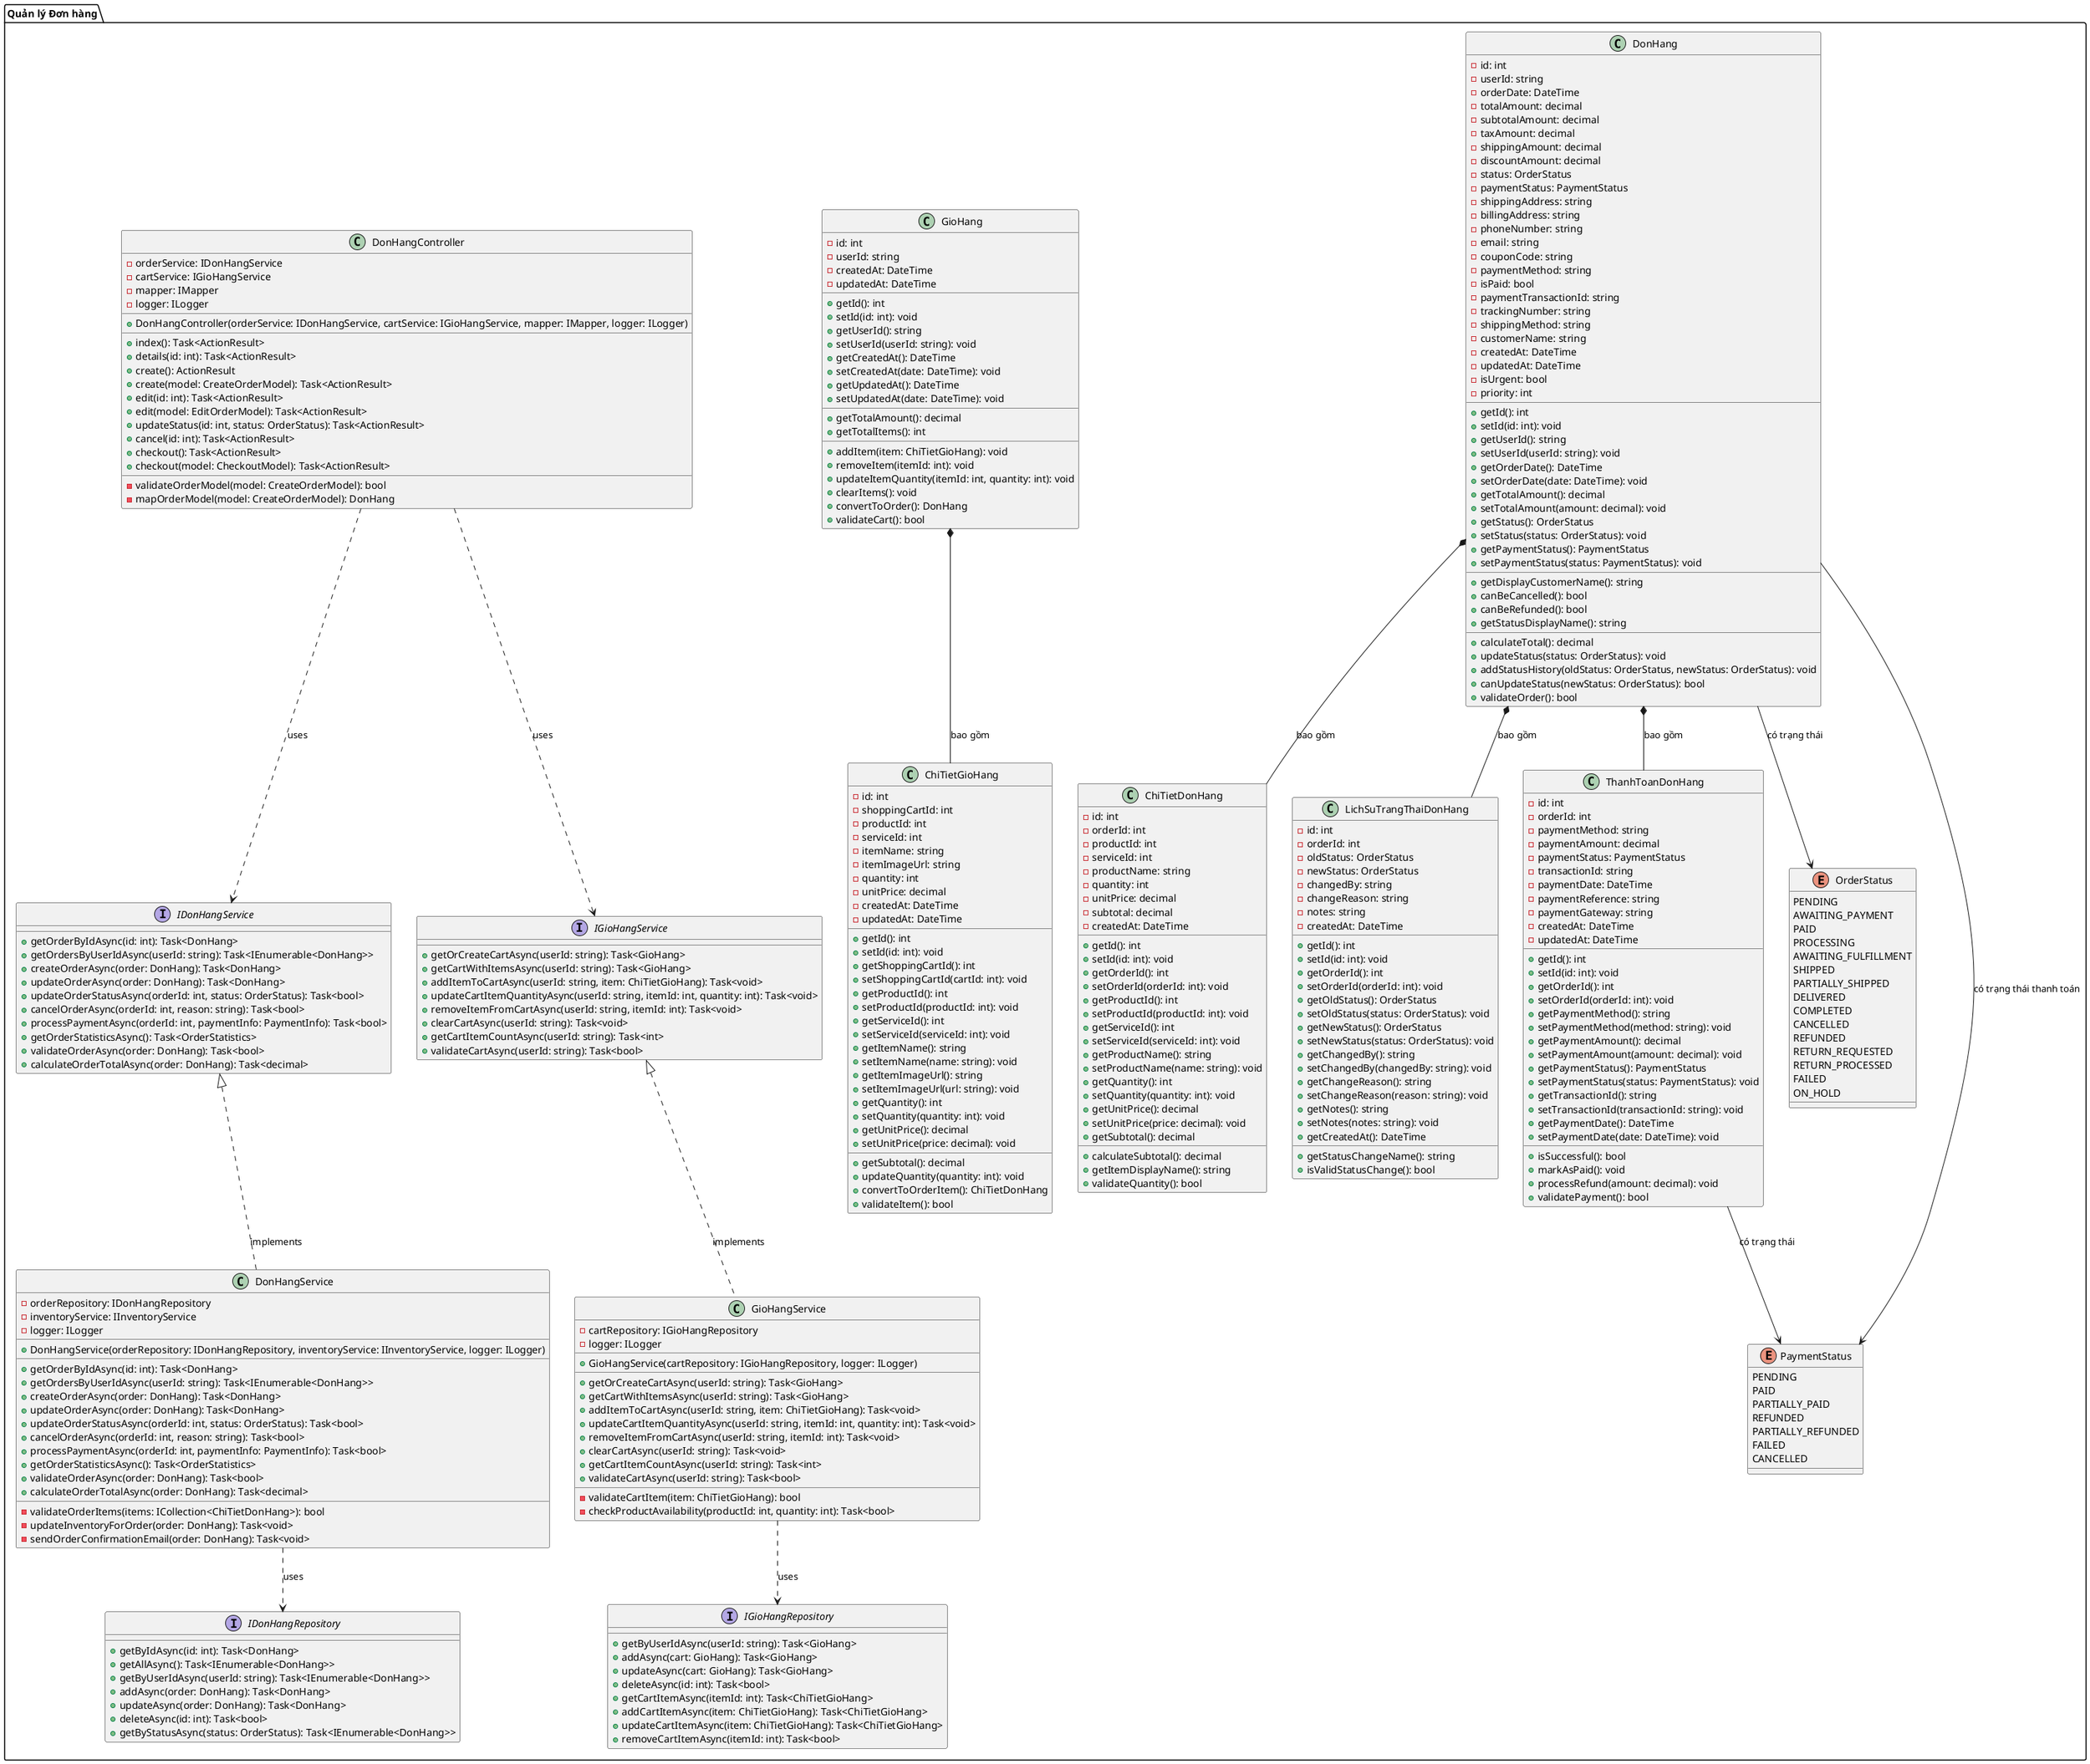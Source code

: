 @startuml SunMovement_Class_Diagram_Quan_ly_Don_hang

package "Quản lý Đơn hàng" {
    
    class DonHang {
        - id: int
        - userId: string
        - orderDate: DateTime
        - totalAmount: decimal
        - subtotalAmount: decimal
        - taxAmount: decimal
        - shippingAmount: decimal
        - discountAmount: decimal
        - status: OrderStatus
        - paymentStatus: PaymentStatus
        - shippingAddress: string
        - billingAddress: string
        - phoneNumber: string
        - email: string
        - couponCode: string
        - paymentMethod: string
        - isPaid: bool
        - paymentTransactionId: string
        - trackingNumber: string
        - shippingMethod: string
        - customerName: string
        - createdAt: DateTime
        - updatedAt: DateTime
        - isUrgent: bool
        - priority: int
        __
        + getId(): int
        + setId(id: int): void
        + getUserId(): string
        + setUserId(userId: string): void
        + getOrderDate(): DateTime
        + setOrderDate(date: DateTime): void
        + getTotalAmount(): decimal
        + setTotalAmount(amount: decimal): void
        + getStatus(): OrderStatus
        + setStatus(status: OrderStatus): void
        + getPaymentStatus(): PaymentStatus
        + setPaymentStatus(status: PaymentStatus): void
        __
        + getDisplayCustomerName(): string
        + canBeCancelled(): bool
        + canBeRefunded(): bool
        + getStatusDisplayName(): string
        __
        + calculateTotal(): decimal
        + updateStatus(status: OrderStatus): void
        + addStatusHistory(oldStatus: OrderStatus, newStatus: OrderStatus): void
        + canUpdateStatus(newStatus: OrderStatus): bool
        + validateOrder(): bool
    }

    class ChiTietDonHang {
        - id: int
        - orderId: int
        - productId: int
        - serviceId: int
        - productName: string
        - quantity: int
        - unitPrice: decimal
        - subtotal: decimal
        - createdAt: DateTime
        __
        + getId(): int
        + setId(id: int): void
        + getOrderId(): int
        + setOrderId(orderId: int): void
        + getProductId(): int
        + setProductId(productId: int): void
        + getServiceId(): int
        + setServiceId(serviceId: int): void
        + getProductName(): string
        + setProductName(name: string): void
        + getQuantity(): int
        + setQuantity(quantity: int): void
        + getUnitPrice(): decimal
        + setUnitPrice(price: decimal): void
        + getSubtotal(): decimal
        __
        + calculateSubtotal(): decimal
        + getItemDisplayName(): string
        + validateQuantity(): bool
    }

    class LichSuTrangThaiDonHang {
        - id: int
        - orderId: int
        - oldStatus: OrderStatus
        - newStatus: OrderStatus
        - changedBy: string
        - changeReason: string
        - notes: string
        - createdAt: DateTime
        __
        + getId(): int
        + setId(id: int): void
        + getOrderId(): int
        + setOrderId(orderId: int): void
        + getOldStatus(): OrderStatus
        + setOldStatus(status: OrderStatus): void
        + getNewStatus(): OrderStatus
        + setNewStatus(status: OrderStatus): void
        + getChangedBy(): string
        + setChangedBy(changedBy: string): void
        + getChangeReason(): string
        + setChangeReason(reason: string): void
        + getNotes(): string
        + setNotes(notes: string): void
        + getCreatedAt(): DateTime
        __
        + getStatusChangeName(): string
        + isValidStatusChange(): bool
    }

    class ThanhToanDonHang {
        - id: int
        - orderId: int
        - paymentMethod: string
        - paymentAmount: decimal
        - paymentStatus: PaymentStatus
        - transactionId: string
        - paymentDate: DateTime
        - paymentReference: string
        - paymentGateway: string
        - createdAt: DateTime
        - updatedAt: DateTime
        __
        + getId(): int
        + setId(id: int): void
        + getOrderId(): int
        + setOrderId(orderId: int): void
        + getPaymentMethod(): string
        + setPaymentMethod(method: string): void
        + getPaymentAmount(): decimal
        + setPaymentAmount(amount: decimal): void
        + getPaymentStatus(): PaymentStatus
        + setPaymentStatus(status: PaymentStatus): void
        + getTransactionId(): string
        + setTransactionId(transactionId: string): void
        + getPaymentDate(): DateTime
        + setPaymentDate(date: DateTime): void
        __
        + isSuccessful(): bool
        + markAsPaid(): void
        + processRefund(amount: decimal): void
        + validatePayment(): bool
    }

    class GioHang {
        - id: int
        - userId: string
        - createdAt: DateTime
        - updatedAt: DateTime
        __
        + getId(): int
        + setId(id: int): void
        + getUserId(): string
        + setUserId(userId: string): void
        + getCreatedAt(): DateTime
        + setCreatedAt(date: DateTime): void
        + getUpdatedAt(): DateTime
        + setUpdatedAt(date: DateTime): void
        __
        + getTotalAmount(): decimal
        + getTotalItems(): int
        __
        + addItem(item: ChiTietGioHang): void
        + removeItem(itemId: int): void
        + updateItemQuantity(itemId: int, quantity: int): void
        + clearItems(): void
        + convertToOrder(): DonHang
        + validateCart(): bool
    }

    class ChiTietGioHang {
        - id: int
        - shoppingCartId: int
        - productId: int
        - serviceId: int
        - itemName: string
        - itemImageUrl: string
        - quantity: int
        - unitPrice: decimal
        - createdAt: DateTime
        - updatedAt: DateTime
        __
        + getId(): int
        + setId(id: int): void
        + getShoppingCartId(): int
        + setShoppingCartId(cartId: int): void
        + getProductId(): int
        + setProductId(productId: int): void
        + getServiceId(): int
        + setServiceId(serviceId: int): void
        + getItemName(): string
        + setItemName(name: string): void
        + getItemImageUrl(): string
        + setItemImageUrl(url: string): void
        + getQuantity(): int
        + setQuantity(quantity: int): void
        + getUnitPrice(): decimal
        + setUnitPrice(price: decimal): void
        __
        + getSubtotal(): decimal
        + updateQuantity(quantity: int): void
        + convertToOrderItem(): ChiTietDonHang
        + validateItem(): bool
    }

    interface IDonHangService {
        + getOrderByIdAsync(id: int): Task<DonHang>
        + getOrdersByUserIdAsync(userId: string): Task<IEnumerable<DonHang>>
        + createOrderAsync(order: DonHang): Task<DonHang>
        + updateOrderAsync(order: DonHang): Task<DonHang>
        + updateOrderStatusAsync(orderId: int, status: OrderStatus): Task<bool>
        + cancelOrderAsync(orderId: int, reason: string): Task<bool>
        + processPaymentAsync(orderId: int, paymentInfo: PaymentInfo): Task<bool>
        + getOrderStatisticsAsync(): Task<OrderStatistics>
        + validateOrderAsync(order: DonHang): Task<bool>
        + calculateOrderTotalAsync(order: DonHang): Task<decimal>
    }

    interface IGioHangService {
        + getOrCreateCartAsync(userId: string): Task<GioHang>
        + getCartWithItemsAsync(userId: string): Task<GioHang>
        + addItemToCartAsync(userId: string, item: ChiTietGioHang): Task<void>
        + updateCartItemQuantityAsync(userId: string, itemId: int, quantity: int): Task<void>
        + removeItemFromCartAsync(userId: string, itemId: int): Task<void>
        + clearCartAsync(userId: string): Task<void>
        + getCartItemCountAsync(userId: string): Task<int>
        + validateCartAsync(userId: string): Task<bool>
    }

    class DonHangService {
        - orderRepository: IDonHangRepository
        - inventoryService: IInventoryService
        - logger: ILogger
        __
        + DonHangService(orderRepository: IDonHangRepository, inventoryService: IInventoryService, logger: ILogger)
        __
        + getOrderByIdAsync(id: int): Task<DonHang>
        + getOrdersByUserIdAsync(userId: string): Task<IEnumerable<DonHang>>
        + createOrderAsync(order: DonHang): Task<DonHang>
        + updateOrderAsync(order: DonHang): Task<DonHang>
        + updateOrderStatusAsync(orderId: int, status: OrderStatus): Task<bool>
        + cancelOrderAsync(orderId: int, reason: string): Task<bool>
        + processPaymentAsync(orderId: int, paymentInfo: PaymentInfo): Task<bool>
        + getOrderStatisticsAsync(): Task<OrderStatistics>
        + validateOrderAsync(order: DonHang): Task<bool>
        + calculateOrderTotalAsync(order: DonHang): Task<decimal>
        __
        - validateOrderItems(items: ICollection<ChiTietDonHang>): bool
        - updateInventoryForOrder(order: DonHang): Task<void>
        - sendOrderConfirmationEmail(order: DonHang): Task<void>
    }

    class GioHangService {
        - cartRepository: IGioHangRepository
        - logger: ILogger
        __
        + GioHangService(cartRepository: IGioHangRepository, logger: ILogger)
        __
        + getOrCreateCartAsync(userId: string): Task<GioHang>
        + getCartWithItemsAsync(userId: string): Task<GioHang>
        + addItemToCartAsync(userId: string, item: ChiTietGioHang): Task<void>
        + updateCartItemQuantityAsync(userId: string, itemId: int, quantity: int): Task<void>
        + removeItemFromCartAsync(userId: string, itemId: int): Task<void>
        + clearCartAsync(userId: string): Task<void>
        + getCartItemCountAsync(userId: string): Task<int>
        + validateCartAsync(userId: string): Task<bool>
        __
        - validateCartItem(item: ChiTietGioHang): bool
        - checkProductAvailability(productId: int, quantity: int): Task<bool>
    }

    class DonHangController {
        - orderService: IDonHangService
        - cartService: IGioHangService
        - mapper: IMapper
        - logger: ILogger
        __
        + DonHangController(orderService: IDonHangService, cartService: IGioHangService, mapper: IMapper, logger: ILogger)
        __
        + index(): Task<ActionResult>
        + details(id: int): Task<ActionResult>
        + create(): ActionResult
        + create(model: CreateOrderModel): Task<ActionResult>
        + edit(id: int): Task<ActionResult>
        + edit(model: EditOrderModel): Task<ActionResult>
        + updateStatus(id: int, status: OrderStatus): Task<ActionResult>
        + cancel(id: int): Task<ActionResult>
        + checkout(): Task<ActionResult>
        + checkout(model: CheckoutModel): Task<ActionResult>
        __
        - validateOrderModel(model: CreateOrderModel): bool
        - mapOrderModel(model: CreateOrderModel): DonHang
    }

    enum OrderStatus {
        PENDING
        AWAITING_PAYMENT
        PAID
        PROCESSING
        AWAITING_FULFILLMENT
        SHIPPED
        PARTIALLY_SHIPPED
        DELIVERED
        COMPLETED
        CANCELLED
        REFUNDED
        RETURN_REQUESTED
        RETURN_PROCESSED
        FAILED
        ON_HOLD
    }

    enum PaymentStatus {
        PENDING
        PAID
        PARTIALLY_PAID
        REFUNDED
        PARTIALLY_REFUNDED
        FAILED
        CANCELLED
    }

    ' Repository Interfaces
    interface IDonHangRepository {
        + getByIdAsync(id: int): Task<DonHang>
        + getAllAsync(): Task<IEnumerable<DonHang>>
        + getByUserIdAsync(userId: string): Task<IEnumerable<DonHang>>
        + addAsync(order: DonHang): Task<DonHang>
        + updateAsync(order: DonHang): Task<DonHang>
        + deleteAsync(id: int): Task<bool>
        + getByStatusAsync(status: OrderStatus): Task<IEnumerable<DonHang>>
    }

    interface IGioHangRepository {
        + getByUserIdAsync(userId: string): Task<GioHang>
        + addAsync(cart: GioHang): Task<GioHang>
        + updateAsync(cart: GioHang): Task<GioHang>
        + deleteAsync(id: int): Task<bool>
        + getCartItemAsync(itemId: int): Task<ChiTietGioHang>
        + addCartItemAsync(item: ChiTietGioHang): Task<ChiTietGioHang>
        + updateCartItemAsync(item: ChiTietGioHang): Task<ChiTietGioHang>
        + removeCartItemAsync(itemId: int): Task<bool>
    }
}

' Relationships - Composition và Aggregation
DonHang *-- ChiTietDonHang : "bao gồm"
DonHang *-- LichSuTrangThaiDonHang : "bao gồm"
DonHang *-- ThanhToanDonHang : "bao gồm"
GioHang *-- ChiTietGioHang : "bao gồm"

' Associations
DonHang --> OrderStatus : "có trạng thái"
DonHang --> PaymentStatus : "có trạng thái thanh toán"
ThanhToanDonHang --> PaymentStatus : "có trạng thái"

' Inheritance/Implementation
IDonHangService <|.. DonHangService : "implements"
IGioHangService <|.. GioHangService : "implements"

' Dependencies
DonHangController ..> IDonHangService : "uses"
DonHangController ..> IGioHangService : "uses"
DonHangService ..> IDonHangRepository : "uses"
GioHangService ..> IGioHangRepository : "uses"

@enduml
